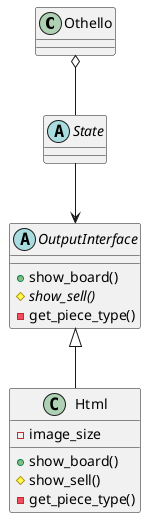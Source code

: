 @startuml{othello.png}
class Othello {
}
abstract State {
}
abstract OutputInterface {
  +show_board()
  #{abstract} show_sell()
  -get_piece_type()
}
class Html {
  -image_size

  +show_board()
  #show_sell()
  -get_piece_type()
}

Othello o-- State
State --> OutputInterface
OutputInterface <|-- Html

@enduml
